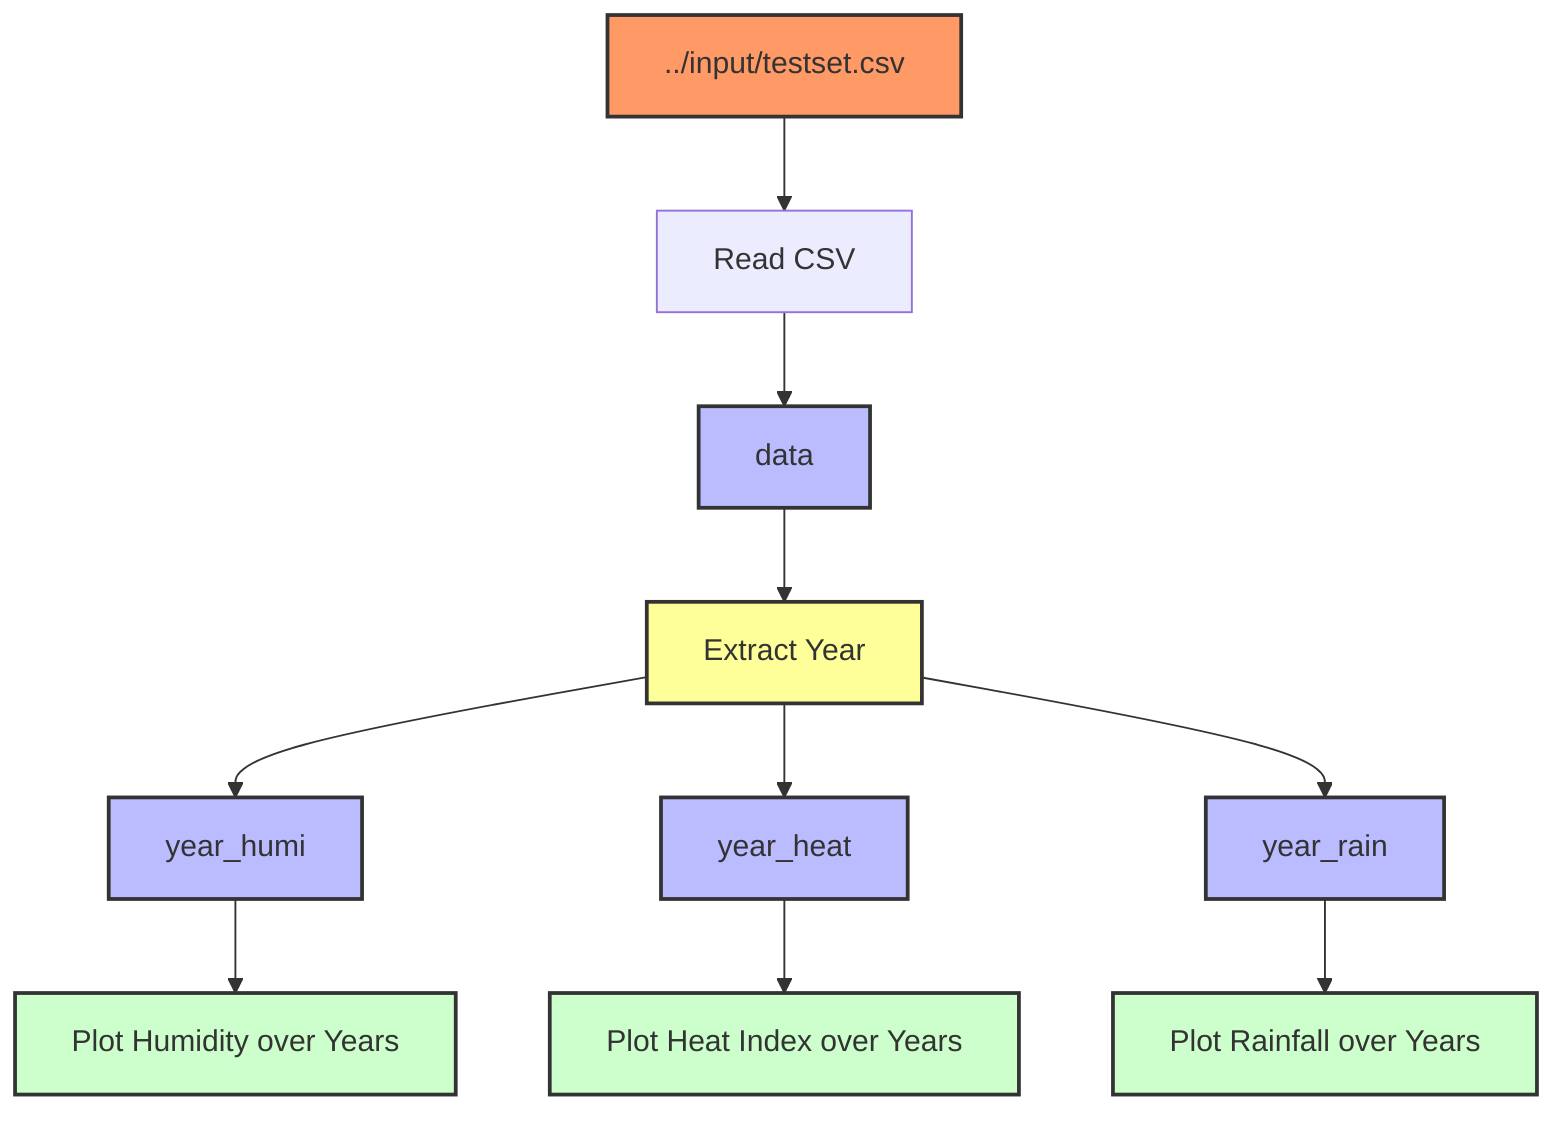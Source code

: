 %%{init: {"theme": "default"}}%%
flowchart TD
    %% Node for the data source
    A["../input/testset.csv"]:::dataSource --> B["Read CSV"]

    %% Node for the initial data variable
    B --> C["data"]:::dataVariable

    %% Data processing steps
    C --> D["Extract Year"]:::processing
    D --> E["year_humi"]:::dataVariable
    D --> F["year_heat"]:::dataVariable
    D --> G["year_rain"]:::dataVariable

    %% Nodes for data visualization
    E --> H["Plot Humidity over Years"]:::visualization
    F --> I["Plot Heat Index over Years"]:::visualization
    G --> J["Plot Rainfall over Years"]:::visualization

    %% Styling for the nodes
    classDef dataSource fill:#f96,stroke:#333,stroke-width:2px;
    classDef dataVariable fill:#bbf,stroke:#333,stroke-width:2px;
    classDef processing fill:#ff9,stroke:#333,stroke-width:2px;
    classDef visualization fill:#cfc,stroke:#333,stroke-width:2px;